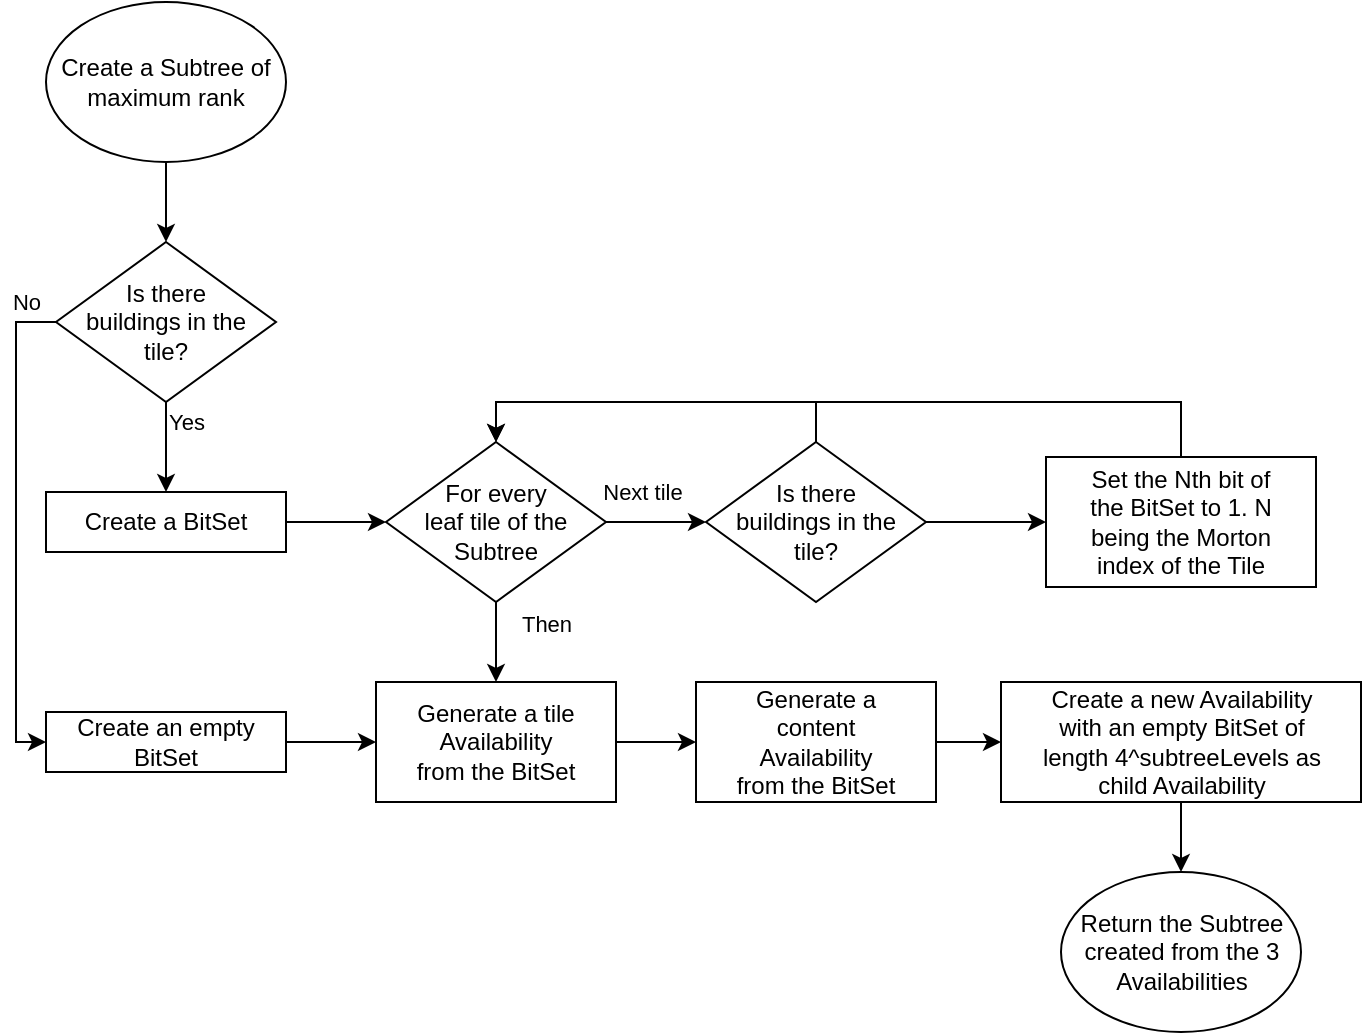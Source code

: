<mxfile version="24.7.3" type="device">
  <diagram id="zfGk0-KSVi7Sft8G-3vX" name="Page-1">
    <mxGraphModel dx="2074" dy="1258" grid="1" gridSize="10" guides="1" tooltips="1" connect="1" arrows="1" fold="1" page="1" pageScale="1" pageWidth="827" pageHeight="1169" math="0" shadow="0">
      <root>
        <mxCell id="0" />
        <mxCell id="1" parent="0" />
        <mxCell id="-gDlBy8a9iDTA-vuk_ET-1" value="" style="edgeStyle=orthogonalEdgeStyle;rounded=0;orthogonalLoop=1;jettySize=auto;html=1;" edge="1" parent="1" source="-gDlBy8a9iDTA-vuk_ET-2" target="-gDlBy8a9iDTA-vuk_ET-7">
          <mxGeometry relative="1" as="geometry" />
        </mxCell>
        <mxCell id="-gDlBy8a9iDTA-vuk_ET-2" value="Create a Subtree of maximum rank" style="ellipse;whiteSpace=wrap;html=1;" vertex="1" parent="1">
          <mxGeometry x="80" y="60" width="120" height="80" as="geometry" />
        </mxCell>
        <mxCell id="-gDlBy8a9iDTA-vuk_ET-3" value="" style="edgeStyle=orthogonalEdgeStyle;rounded=0;orthogonalLoop=1;jettySize=auto;html=1;" edge="1" parent="1" source="-gDlBy8a9iDTA-vuk_ET-7" target="-gDlBy8a9iDTA-vuk_ET-9">
          <mxGeometry relative="1" as="geometry" />
        </mxCell>
        <mxCell id="-gDlBy8a9iDTA-vuk_ET-4" value="Yes" style="edgeLabel;html=1;align=center;verticalAlign=middle;resizable=0;points=[];" vertex="1" connectable="0" parent="-gDlBy8a9iDTA-vuk_ET-3">
          <mxGeometry x="-0.067" y="3" relative="1" as="geometry">
            <mxPoint x="7" y="-11" as="offset" />
          </mxGeometry>
        </mxCell>
        <mxCell id="-gDlBy8a9iDTA-vuk_ET-5" style="edgeStyle=orthogonalEdgeStyle;rounded=0;orthogonalLoop=1;jettySize=auto;html=1;exitX=0;exitY=0.5;exitDx=0;exitDy=0;entryX=0;entryY=0.5;entryDx=0;entryDy=0;" edge="1" parent="1" source="-gDlBy8a9iDTA-vuk_ET-7" target="-gDlBy8a9iDTA-vuk_ET-27">
          <mxGeometry relative="1" as="geometry" />
        </mxCell>
        <mxCell id="-gDlBy8a9iDTA-vuk_ET-6" value="No" style="edgeLabel;html=1;align=center;verticalAlign=middle;resizable=0;points=[];" vertex="1" connectable="0" parent="-gDlBy8a9iDTA-vuk_ET-5">
          <mxGeometry x="-0.38" y="2" relative="1" as="geometry">
            <mxPoint x="3" y="-66" as="offset" />
          </mxGeometry>
        </mxCell>
        <mxCell id="-gDlBy8a9iDTA-vuk_ET-7" value="Is there buildings in the tile?" style="rhombus;whiteSpace=wrap;html=1;spacing=15;" vertex="1" parent="1">
          <mxGeometry x="85" y="180" width="110" height="80" as="geometry" />
        </mxCell>
        <mxCell id="-gDlBy8a9iDTA-vuk_ET-8" value="" style="edgeStyle=orthogonalEdgeStyle;rounded=0;orthogonalLoop=1;jettySize=auto;html=1;entryX=0;entryY=0.5;entryDx=0;entryDy=0;" edge="1" parent="1" source="-gDlBy8a9iDTA-vuk_ET-9" target="-gDlBy8a9iDTA-vuk_ET-14">
          <mxGeometry relative="1" as="geometry">
            <mxPoint x="280" y="320" as="targetPoint" />
          </mxGeometry>
        </mxCell>
        <mxCell id="-gDlBy8a9iDTA-vuk_ET-9" value="Create a BitSet" style="whiteSpace=wrap;html=1;spacing=15;" vertex="1" parent="1">
          <mxGeometry x="80" y="305" width="120" height="30" as="geometry" />
        </mxCell>
        <mxCell id="-gDlBy8a9iDTA-vuk_ET-10" style="edgeStyle=orthogonalEdgeStyle;rounded=0;orthogonalLoop=1;jettySize=auto;html=1;exitX=1;exitY=0.5;exitDx=0;exitDy=0;entryX=0;entryY=0.5;entryDx=0;entryDy=0;" edge="1" parent="1" source="-gDlBy8a9iDTA-vuk_ET-14" target="-gDlBy8a9iDTA-vuk_ET-17">
          <mxGeometry relative="1" as="geometry" />
        </mxCell>
        <mxCell id="-gDlBy8a9iDTA-vuk_ET-11" value="Next tile" style="edgeLabel;html=1;align=center;verticalAlign=middle;resizable=0;points=[];" vertex="1" connectable="0" parent="-gDlBy8a9iDTA-vuk_ET-10">
          <mxGeometry x="-0.28" y="1" relative="1" as="geometry">
            <mxPoint y="-14" as="offset" />
          </mxGeometry>
        </mxCell>
        <mxCell id="-gDlBy8a9iDTA-vuk_ET-12" value="" style="edgeStyle=orthogonalEdgeStyle;rounded=0;orthogonalLoop=1;jettySize=auto;html=1;" edge="1" parent="1" source="-gDlBy8a9iDTA-vuk_ET-14" target="-gDlBy8a9iDTA-vuk_ET-21">
          <mxGeometry relative="1" as="geometry" />
        </mxCell>
        <mxCell id="-gDlBy8a9iDTA-vuk_ET-13" value="Then" style="edgeLabel;html=1;align=center;verticalAlign=middle;resizable=0;points=[];" vertex="1" connectable="0" parent="-gDlBy8a9iDTA-vuk_ET-12">
          <mxGeometry x="-0.45" relative="1" as="geometry">
            <mxPoint x="25" as="offset" />
          </mxGeometry>
        </mxCell>
        <mxCell id="-gDlBy8a9iDTA-vuk_ET-14" value="For every leaf tile of the Subtree" style="rhombus;whiteSpace=wrap;html=1;spacing=20;" vertex="1" parent="1">
          <mxGeometry x="250" y="280" width="110" height="80" as="geometry" />
        </mxCell>
        <mxCell id="-gDlBy8a9iDTA-vuk_ET-15" value="" style="edgeStyle=orthogonalEdgeStyle;rounded=0;orthogonalLoop=1;jettySize=auto;html=1;" edge="1" parent="1" source="-gDlBy8a9iDTA-vuk_ET-17" target="-gDlBy8a9iDTA-vuk_ET-19">
          <mxGeometry relative="1" as="geometry" />
        </mxCell>
        <mxCell id="-gDlBy8a9iDTA-vuk_ET-16" style="edgeStyle=orthogonalEdgeStyle;rounded=0;orthogonalLoop=1;jettySize=auto;html=1;exitX=0.5;exitY=0;exitDx=0;exitDy=0;entryX=0.5;entryY=0;entryDx=0;entryDy=0;" edge="1" parent="1" source="-gDlBy8a9iDTA-vuk_ET-17" target="-gDlBy8a9iDTA-vuk_ET-14">
          <mxGeometry relative="1" as="geometry" />
        </mxCell>
        <mxCell id="-gDlBy8a9iDTA-vuk_ET-17" value="Is there buildings in the tile?" style="rhombus;whiteSpace=wrap;html=1;spacing=15;" vertex="1" parent="1">
          <mxGeometry x="410" y="280" width="110" height="80" as="geometry" />
        </mxCell>
        <mxCell id="-gDlBy8a9iDTA-vuk_ET-18" style="edgeStyle=orthogonalEdgeStyle;rounded=0;orthogonalLoop=1;jettySize=auto;html=1;exitX=0.5;exitY=0;exitDx=0;exitDy=0;entryX=0.5;entryY=0;entryDx=0;entryDy=0;" edge="1" parent="1" source="-gDlBy8a9iDTA-vuk_ET-19" target="-gDlBy8a9iDTA-vuk_ET-14">
          <mxGeometry relative="1" as="geometry">
            <mxPoint x="380" y="200" as="targetPoint" />
            <Array as="points">
              <mxPoint x="648" y="260" />
              <mxPoint x="305" y="260" />
            </Array>
          </mxGeometry>
        </mxCell>
        <mxCell id="-gDlBy8a9iDTA-vuk_ET-19" value="Set the Nth bit of the BitSet to 1. N being the Morton index of the Tile" style="whiteSpace=wrap;html=1;spacing=15;" vertex="1" parent="1">
          <mxGeometry x="580" y="287.5" width="135" height="65" as="geometry" />
        </mxCell>
        <mxCell id="-gDlBy8a9iDTA-vuk_ET-20" value="" style="edgeStyle=orthogonalEdgeStyle;rounded=0;orthogonalLoop=1;jettySize=auto;html=1;" edge="1" parent="1" source="-gDlBy8a9iDTA-vuk_ET-21" target="-gDlBy8a9iDTA-vuk_ET-23">
          <mxGeometry relative="1" as="geometry" />
        </mxCell>
        <mxCell id="-gDlBy8a9iDTA-vuk_ET-21" value="Generate a tile Availability from the BitSet" style="whiteSpace=wrap;html=1;spacing=20;" vertex="1" parent="1">
          <mxGeometry x="245" y="400" width="120" height="60" as="geometry" />
        </mxCell>
        <mxCell id="-gDlBy8a9iDTA-vuk_ET-22" value="" style="edgeStyle=orthogonalEdgeStyle;rounded=0;orthogonalLoop=1;jettySize=auto;html=1;" edge="1" parent="1" source="-gDlBy8a9iDTA-vuk_ET-23" target="-gDlBy8a9iDTA-vuk_ET-25">
          <mxGeometry relative="1" as="geometry" />
        </mxCell>
        <mxCell id="-gDlBy8a9iDTA-vuk_ET-23" value="Generate a content Availability from the BitSet" style="whiteSpace=wrap;html=1;spacing=20;" vertex="1" parent="1">
          <mxGeometry x="405" y="400" width="120" height="60" as="geometry" />
        </mxCell>
        <mxCell id="-gDlBy8a9iDTA-vuk_ET-24" style="edgeStyle=orthogonalEdgeStyle;rounded=0;orthogonalLoop=1;jettySize=auto;html=1;exitX=0.5;exitY=1;exitDx=0;exitDy=0;entryX=0.5;entryY=0;entryDx=0;entryDy=0;" edge="1" parent="1" source="-gDlBy8a9iDTA-vuk_ET-25" target="-gDlBy8a9iDTA-vuk_ET-28">
          <mxGeometry relative="1" as="geometry" />
        </mxCell>
        <mxCell id="-gDlBy8a9iDTA-vuk_ET-25" value="Create a new Availability with an empty BitSet of length 4^subtreeLevels as child Availability" style="whiteSpace=wrap;html=1;spacing=20;" vertex="1" parent="1">
          <mxGeometry x="557.5" y="400" width="180" height="60" as="geometry" />
        </mxCell>
        <mxCell id="-gDlBy8a9iDTA-vuk_ET-26" style="edgeStyle=orthogonalEdgeStyle;rounded=0;orthogonalLoop=1;jettySize=auto;html=1;exitX=1;exitY=0.5;exitDx=0;exitDy=0;entryX=0;entryY=0.5;entryDx=0;entryDy=0;" edge="1" parent="1" source="-gDlBy8a9iDTA-vuk_ET-27" target="-gDlBy8a9iDTA-vuk_ET-21">
          <mxGeometry relative="1" as="geometry" />
        </mxCell>
        <mxCell id="-gDlBy8a9iDTA-vuk_ET-27" value="Create an empty BitSet" style="whiteSpace=wrap;html=1;spacing=15;" vertex="1" parent="1">
          <mxGeometry x="80" y="415" width="120" height="30" as="geometry" />
        </mxCell>
        <mxCell id="-gDlBy8a9iDTA-vuk_ET-28" value="Return the Subtree created from the 3 Availabilities" style="ellipse;whiteSpace=wrap;html=1;" vertex="1" parent="1">
          <mxGeometry x="587.5" y="495" width="120" height="80" as="geometry" />
        </mxCell>
      </root>
    </mxGraphModel>
  </diagram>
</mxfile>
